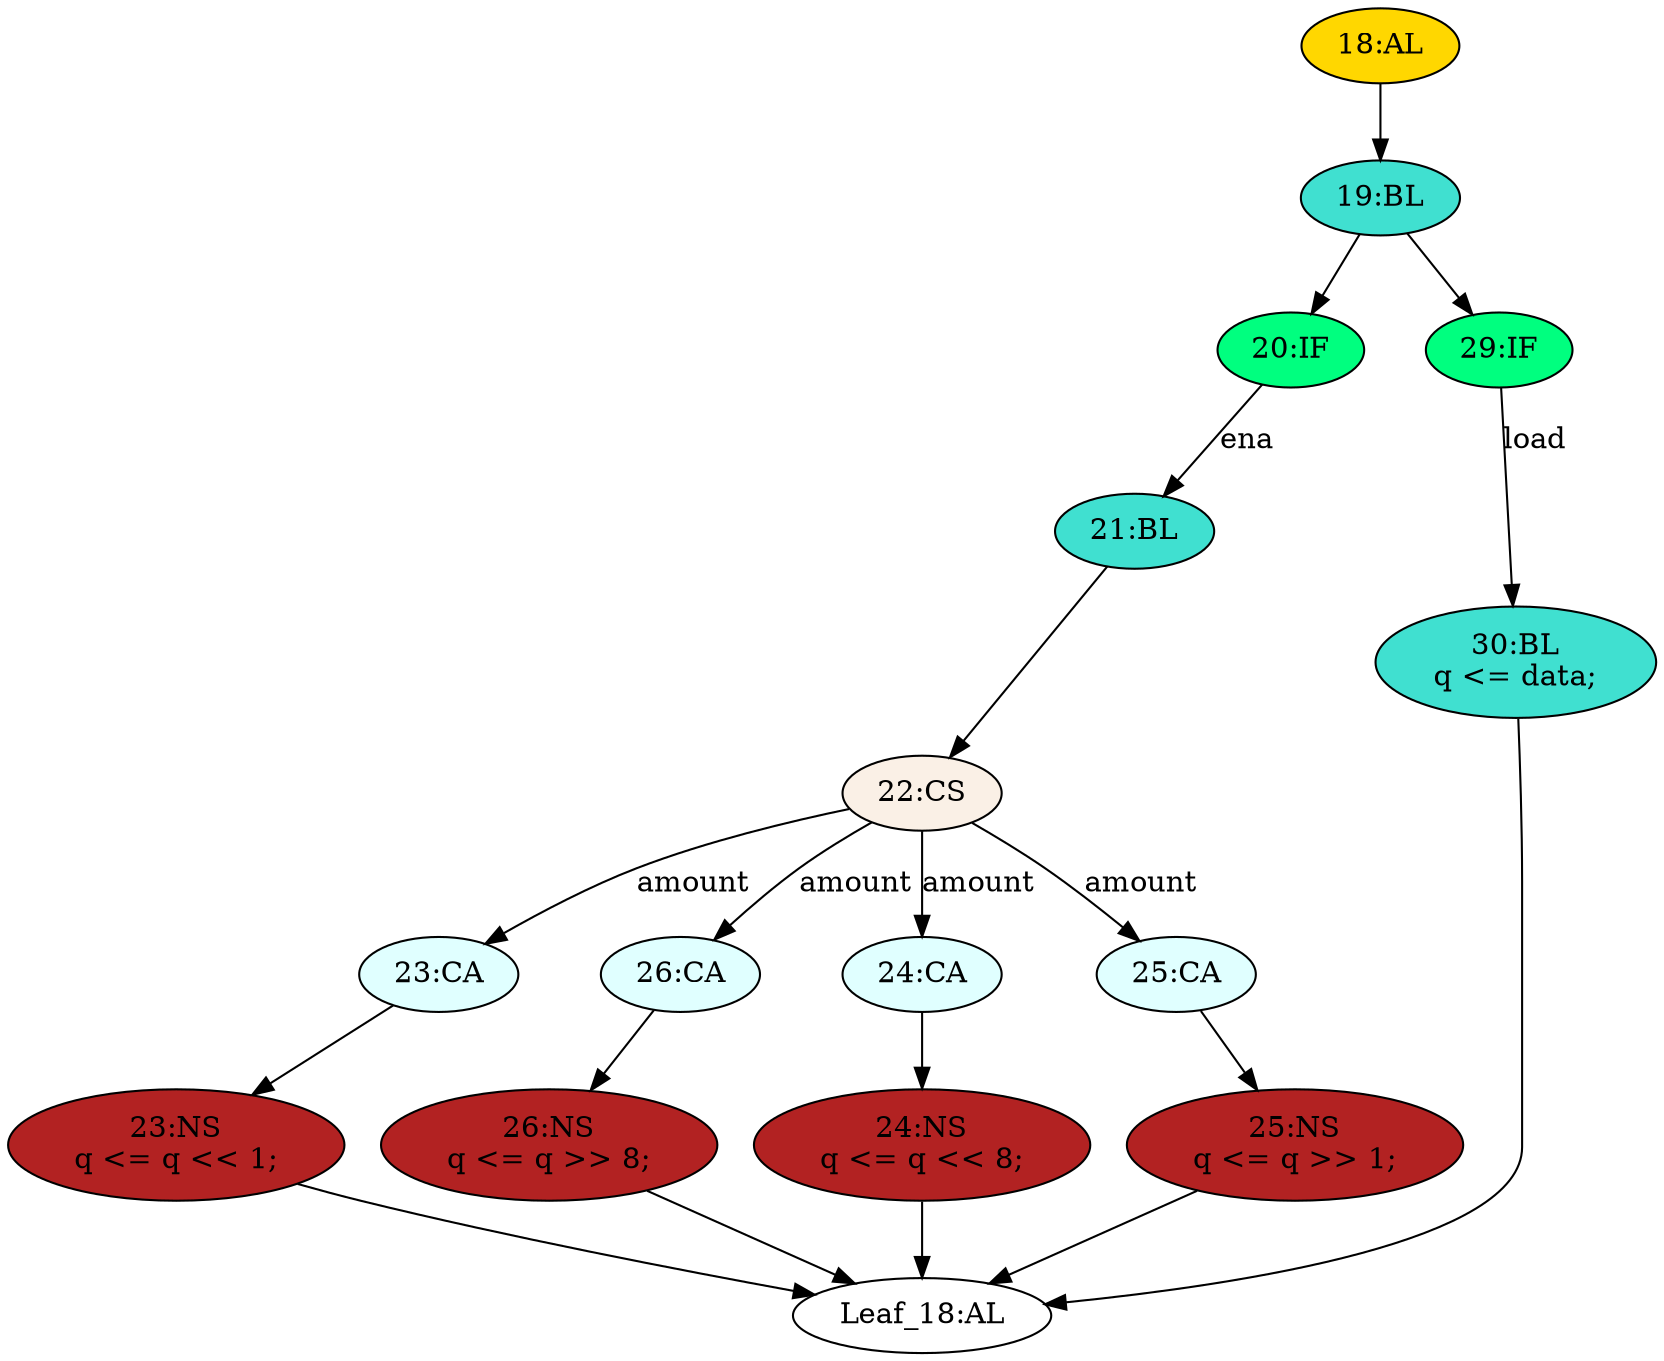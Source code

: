 strict digraph "" {
	node [label="\N"];
	"20:IF"	[ast="<pyverilog.vparser.ast.IfStatement object at 0x7fe3f8f35bd0>",
		fillcolor=springgreen,
		label="20:IF",
		statements="[]",
		style=filled,
		typ=IfStatement];
	"21:BL"	[ast="<pyverilog.vparser.ast.Block object at 0x7fe3f8f35c90>",
		fillcolor=turquoise,
		label="21:BL",
		statements="[]",
		style=filled,
		typ=Block];
	"20:IF" -> "21:BL"	[cond="['ena']",
		label=ena,
		lineno=20];
	"19:BL"	[ast="<pyverilog.vparser.ast.Block object at 0x7fe3f8f35b90>",
		fillcolor=turquoise,
		label="19:BL",
		statements="[]",
		style=filled,
		typ=Block];
	"19:BL" -> "20:IF"	[cond="[]",
		lineno=None];
	"29:IF"	[ast="<pyverilog.vparser.ast.IfStatement object at 0x7fe3f87f7590>",
		fillcolor=springgreen,
		label="29:IF",
		statements="[]",
		style=filled,
		typ=IfStatement];
	"19:BL" -> "29:IF"	[cond="[]",
		lineno=None];
	"22:CS"	[ast="<pyverilog.vparser.ast.CaseStatement object at 0x7fe3f8f35cd0>",
		fillcolor=linen,
		label="22:CS",
		statements="[]",
		style=filled,
		typ=CaseStatement];
	"21:BL" -> "22:CS"	[cond="[]",
		lineno=None];
	"23:NS"	[ast="<pyverilog.vparser.ast.NonblockingSubstitution object at 0x7fe3f8f35990>",
		fillcolor=firebrick,
		label="23:NS
q <= q << 1;",
		statements="[<pyverilog.vparser.ast.NonblockingSubstitution object at 0x7fe3f8f35990>]",
		style=filled,
		typ=NonblockingSubstitution];
	"Leaf_18:AL"	[def_var="['q']",
		label="Leaf_18:AL"];
	"23:NS" -> "Leaf_18:AL"	[cond="[]",
		lineno=None];
	"30:BL"	[ast="<pyverilog.vparser.ast.Block object at 0x7fe3f87f75d0>",
		fillcolor=turquoise,
		label="30:BL
q <= data;",
		statements="[<pyverilog.vparser.ast.NonblockingSubstitution object at 0x7fe3f87f7610>]",
		style=filled,
		typ=Block];
	"29:IF" -> "30:BL"	[cond="['load']",
		label=load,
		lineno=29];
	"30:BL" -> "Leaf_18:AL"	[cond="[]",
		lineno=None];
	"23:CA"	[ast="<pyverilog.vparser.ast.Case object at 0x7fe3f8f35850>",
		fillcolor=lightcyan,
		label="23:CA",
		statements="[]",
		style=filled,
		typ=Case];
	"23:CA" -> "23:NS"	[cond="[]",
		lineno=None];
	"25:NS"	[ast="<pyverilog.vparser.ast.NonblockingSubstitution object at 0x7fe3f87f7090>",
		fillcolor=firebrick,
		label="25:NS
q <= q >> 1;",
		statements="[<pyverilog.vparser.ast.NonblockingSubstitution object at 0x7fe3f87f7090>]",
		style=filled,
		typ=NonblockingSubstitution];
	"25:NS" -> "Leaf_18:AL"	[cond="[]",
		lineno=None];
	"22:CS" -> "23:CA"	[cond="['amount']",
		label=amount,
		lineno=22];
	"26:CA"	[ast="<pyverilog.vparser.ast.Case object at 0x7fe3f87f7290>",
		fillcolor=lightcyan,
		label="26:CA",
		statements="[]",
		style=filled,
		typ=Case];
	"22:CS" -> "26:CA"	[cond="['amount']",
		label=amount,
		lineno=22];
	"24:CA"	[ast="<pyverilog.vparser.ast.Case object at 0x7fe3f8f35d90>",
		fillcolor=lightcyan,
		label="24:CA",
		statements="[]",
		style=filled,
		typ=Case];
	"22:CS" -> "24:CA"	[cond="['amount']",
		label=amount,
		lineno=22];
	"25:CA"	[ast="<pyverilog.vparser.ast.Case object at 0x7fe3f8f35fd0>",
		fillcolor=lightcyan,
		label="25:CA",
		statements="[]",
		style=filled,
		typ=Case];
	"22:CS" -> "25:CA"	[cond="['amount']",
		label=amount,
		lineno=22];
	"26:NS"	[ast="<pyverilog.vparser.ast.NonblockingSubstitution object at 0x7fe3f87f7310>",
		fillcolor=firebrick,
		label="26:NS
q <= q >> 8;",
		statements="[<pyverilog.vparser.ast.NonblockingSubstitution object at 0x7fe3f87f7310>]",
		style=filled,
		typ=NonblockingSubstitution];
	"26:NS" -> "Leaf_18:AL"	[cond="[]",
		lineno=None];
	"26:CA" -> "26:NS"	[cond="[]",
		lineno=None];
	"24:NS"	[ast="<pyverilog.vparser.ast.NonblockingSubstitution object at 0x7fe3f8f35e10>",
		fillcolor=firebrick,
		label="24:NS
q <= q << 8;",
		statements="[<pyverilog.vparser.ast.NonblockingSubstitution object at 0x7fe3f8f35e10>]",
		style=filled,
		typ=NonblockingSubstitution];
	"24:NS" -> "Leaf_18:AL"	[cond="[]",
		lineno=None];
	"18:AL"	[ast="<pyverilog.vparser.ast.Always object at 0x7fe3f87f7850>",
		clk_sens=True,
		fillcolor=gold,
		label="18:AL",
		sens="['clk']",
		statements="[]",
		style=filled,
		typ=Always,
		use_var="['load', 'q', 'amount', 'data', 'ena']"];
	"18:AL" -> "19:BL"	[cond="[]",
		lineno=None];
	"24:CA" -> "24:NS"	[cond="[]",
		lineno=None];
	"25:CA" -> "25:NS"	[cond="[]",
		lineno=None];
}
